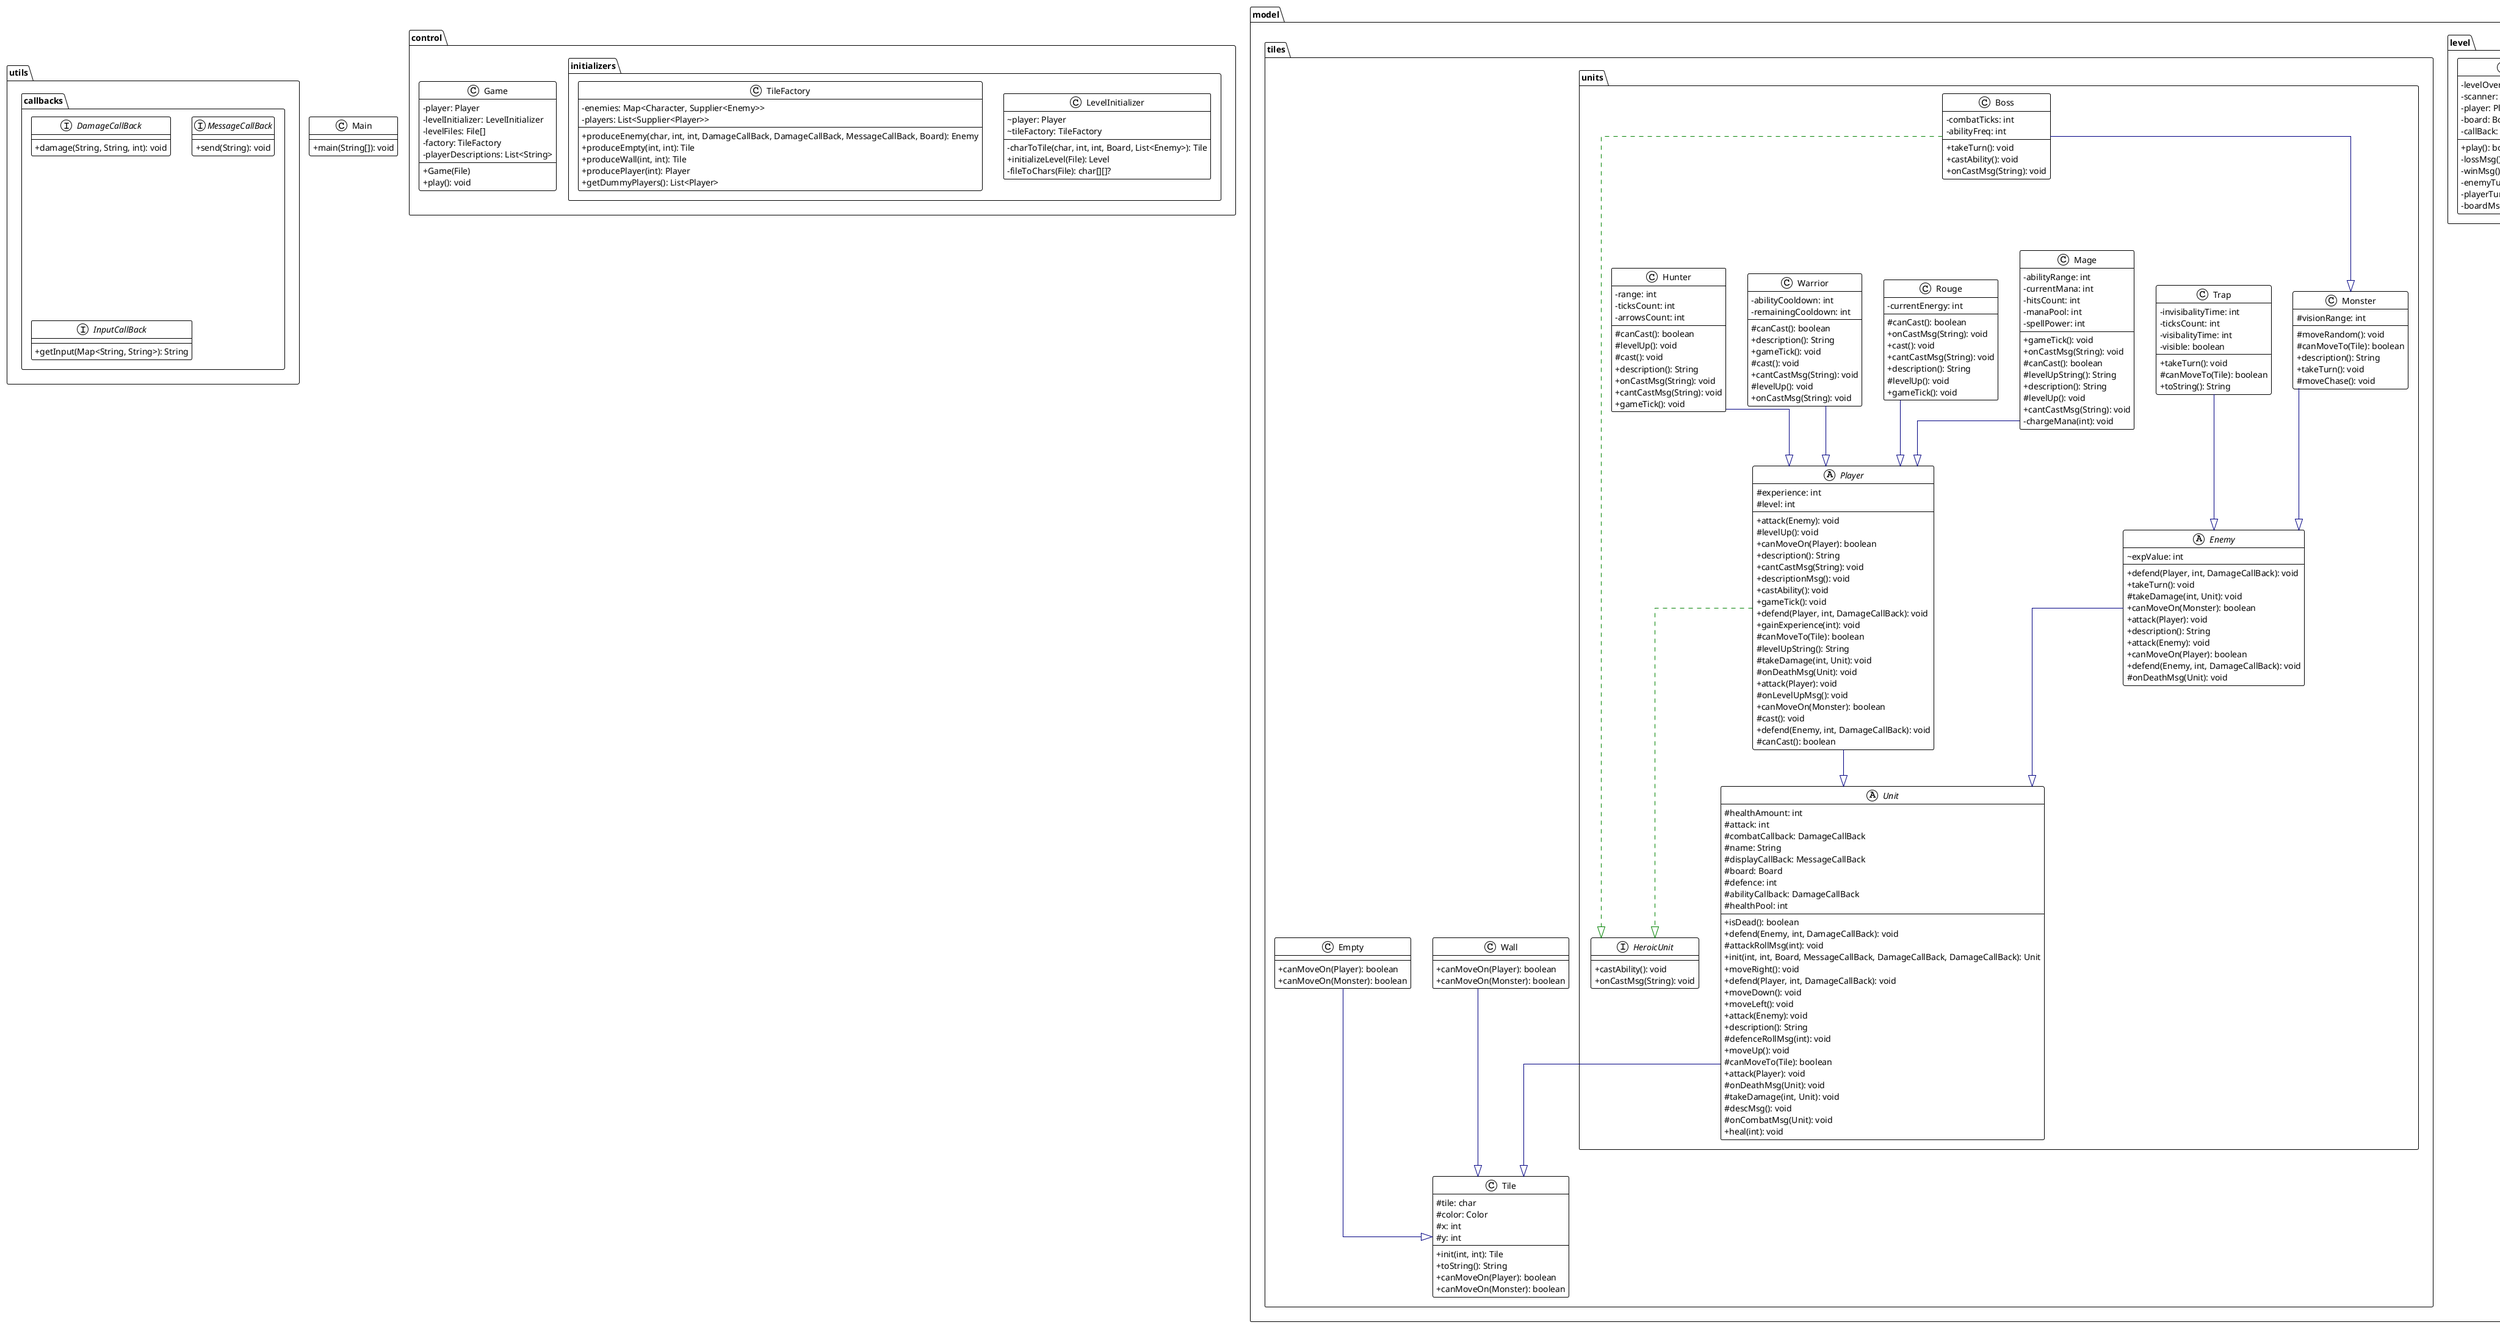 @startuml
!theme plain
top to bottom direction
skinparam linetype ortho
skinparam classAttributeIconSize 0

package control {
  class Game {
    - player: Player
    - levelInitializer: LevelInitializer
    - levelFiles: File[]
    - factory: TileFactory
    - playerDescriptions: List<String>
    + Game(File)
    + play(): void
  }
}

package control.initializers {
  class LevelInitializer {
    ~ player: Player
    ~ tileFactory: TileFactory
    - charToTile(char, int, int, Board, List<Enemy>): Tile
    + initializeLevel(File): Level
    - fileToChars(File): char[][]?
  }

  class TileFactory {
    - enemies: Map<Character, Supplier<Enemy>>
    - players: List<Supplier<Player>>
    + produceEnemy(char, int, int, DamageCallBack, DamageCallBack, MessageCallBack, Board): Enemy
    + produceEmpty(int, int): Tile
    + produceWall(int, int): Tile
    + producePlayer(int): Player
    + getDummyPlayers(): List<Player>
  }
}

package model.level {
  class Board {
    - tiles: Tile[][]
    - player: Player
    - enemies: List<Enemy>
    + removeEnemy(Enemy): void
    + EnemiesDead(): boolean
    + init(Tile[][], List<Enemy>): void
    + toString(): String
    + swapPlaces(int, int, int, int): void
  }

  class Level {
    - levelOver: boolean
    - scanner: Scanner
    - player: Player
    - board: Board
    - callBack: MessageCallBack
    + play(): boolean
    - lossMsg(): void
    - winMsg(): void
    - enemyTurn(): void
    - playerTurn(): void
    - boardMsg(): void
  }
}

package model.tiles {
  class Tile {
    # tile: char
    # color: Color
    # x: int
    # y: int
    + init(int, int): Tile
    + toString(): String
    + canMoveOn(Player): boolean
    + canMoveOn(Monster): boolean
  }

  class Wall {
    + canMoveOn(Player): boolean
    + canMoveOn(Monster): boolean
  }

  class Empty {
    + canMoveOn(Player): boolean
    + canMoveOn(Monster): boolean
  }
}

package model.tiles.units {
  abstract class Unit {
    # healthAmount: int
    # attack: int
    # combatCallback: DamageCallBack
    # name: String
    # displayCallBack: MessageCallBack
    # board: Board
    # defence: int
    # abilityCallback: DamageCallBack
    # healthPool: int
    + isDead(): boolean
    + defend(Enemy, int, DamageCallBack): void
    # attackRollMsg(int): void
    + init(int, int, Board, MessageCallBack, DamageCallBack, DamageCallBack): Unit
    + moveRight(): void
    + defend(Player, int, DamageCallBack): void
    + moveDown(): void
    + moveLeft(): void
    + attack(Enemy): void
    + description(): String
    # defenceRollMsg(int): void
    + moveUp(): void
    # canMoveTo(Tile): boolean
    + attack(Player): void
    # onDeathMsg(Unit): void
    # takeDamage(int, Unit): void
    # descMsg(): void
    # onCombatMsg(Unit): void
    + heal(int): void
  }

  abstract class Player {
    # experience: int
    # level: int
    + attack(Enemy): void
    # levelUp(): void
    + canMoveOn(Player): boolean
    + description(): String
    + cantCastMsg(String): void
    + descriptionMsg(): void
    + castAbility(): void
    + gameTick(): void
    + defend(Player, int, DamageCallBack): void
    + gainExperience(int): void
    # canMoveTo(Tile): boolean
    # levelUpString(): String
    # takeDamage(int, Unit): void
    # onDeathMsg(Unit): void
    + attack(Player): void
    # onLevelUpMsg(): void
    + canMoveOn(Monster): boolean
    # cast(): void
    + defend(Enemy, int, DamageCallBack): void
    # canCast(): boolean
  }

 abstract class Enemy {
    ~ expValue: int
    + defend(Player, int, DamageCallBack): void
    + takeTurn(): void
    # takeDamage(int, Unit): void
    + canMoveOn(Monster): boolean
    + attack(Player): void
    + description(): String
    + attack(Enemy): void
    + canMoveOn(Player): boolean
    + defend(Enemy, int, DamageCallBack): void
    # onDeathMsg(Unit): void
  }

  class Trap {
    - invisibalityTime: int
    - ticksCount: int
    - visibalityTime: int
    - visible: boolean
    + takeTurn(): void
    # canMoveTo(Tile): boolean
    + toString(): String
  }

  class Monster {
    # visionRange: int
    # moveRandom(): void
    # canMoveTo(Tile): boolean
    + description(): String
    + takeTurn(): void
    # moveChase(): void
  }

  class Boss {
    - combatTicks: int
    - abilityFreq: int
    + takeTurn(): void
    + castAbility(): void
    + onCastMsg(String): void
  }

  class Hunter {
    - range: int
    - ticksCount: int
    - arrowsCount: int
    # canCast(): boolean
    # levelUp(): void
    # cast(): void
    + description(): String
    + onCastMsg(String): void
    + cantCastMsg(String): void
    + gameTick(): void
  }

  class Mage {
    - abilityRange: int
    - currentMana: int
    - hitsCount: int
    - manaPool: int
    - spellPower: int
    + gameTick(): void
    + onCastMsg(String): void
    # canCast(): boolean
    # levelUpString(): String
    + description(): String
    # levelUp(): void
    + cantCastMsg(String): void
    - chargeMana(int): void
  }

  class Rouge {
    - currentEnergy: int
    # canCast(): boolean
    + onCastMsg(String): void
    + cast(): void
    + cantCastMsg(String): void
    + description(): String
    # levelUp(): void
    + gameTick(): void
  }

  class Warrior {
    - abilityCooldown: int
    - remainingCooldown: int
    # canCast(): boolean
    + description(): String
    + gameTick(): void
    # cast(): void
    + cantCastMsg(String): void
    # levelUp(): void
    + onCastMsg(String): void
  }

  interface HeroicUnit {
    + castAbility(): void
    + onCastMsg(String): void
  }
}

package utils.callbacks {
  interface DamageCallBack {
    + damage(String, String, int): void
  }

  interface MessageCallBack {
    + send(String): void
  }

  interface InputCallBack {
    + getInput(Map<String, String>): String
  }
}

package view {
  class CLI {
    + display(String): void
    + combatDamage(String, String, int): void
    + abilityDamage(String, String, int): void
    + gameResult(boolean): void
    + playerInput(List<String>): int
  }
}

class Main {
  + main(String[]): void
}

' Inheritance arrows
Boss              -[#008200,dashed]-^  HeroicUnit
Boss              -[#000082,plain]-^  Monster
Empty             -[#000082,plain]-^  Tile
Enemy             -[#000082,plain]-^  Unit
Hunter            -[#000082,plain]-^  Player
Mage              -[#000082,plain]-^  Player
Monster           -[#000082,plain]-^  Enemy
Player            -[#008200,dashed]-^  HeroicUnit
Player            -[#000082,plain]-^  Unit
Rouge             -[#000082,plain]-^  Player
Trap              -[#000082,plain]-^  Enemy
Unit              -[#000082,plain]-^  Tile
Wall              -[#000082,plain]-^  Tile
Warrior           -[#000082,plain]-^  Player

@enduml
